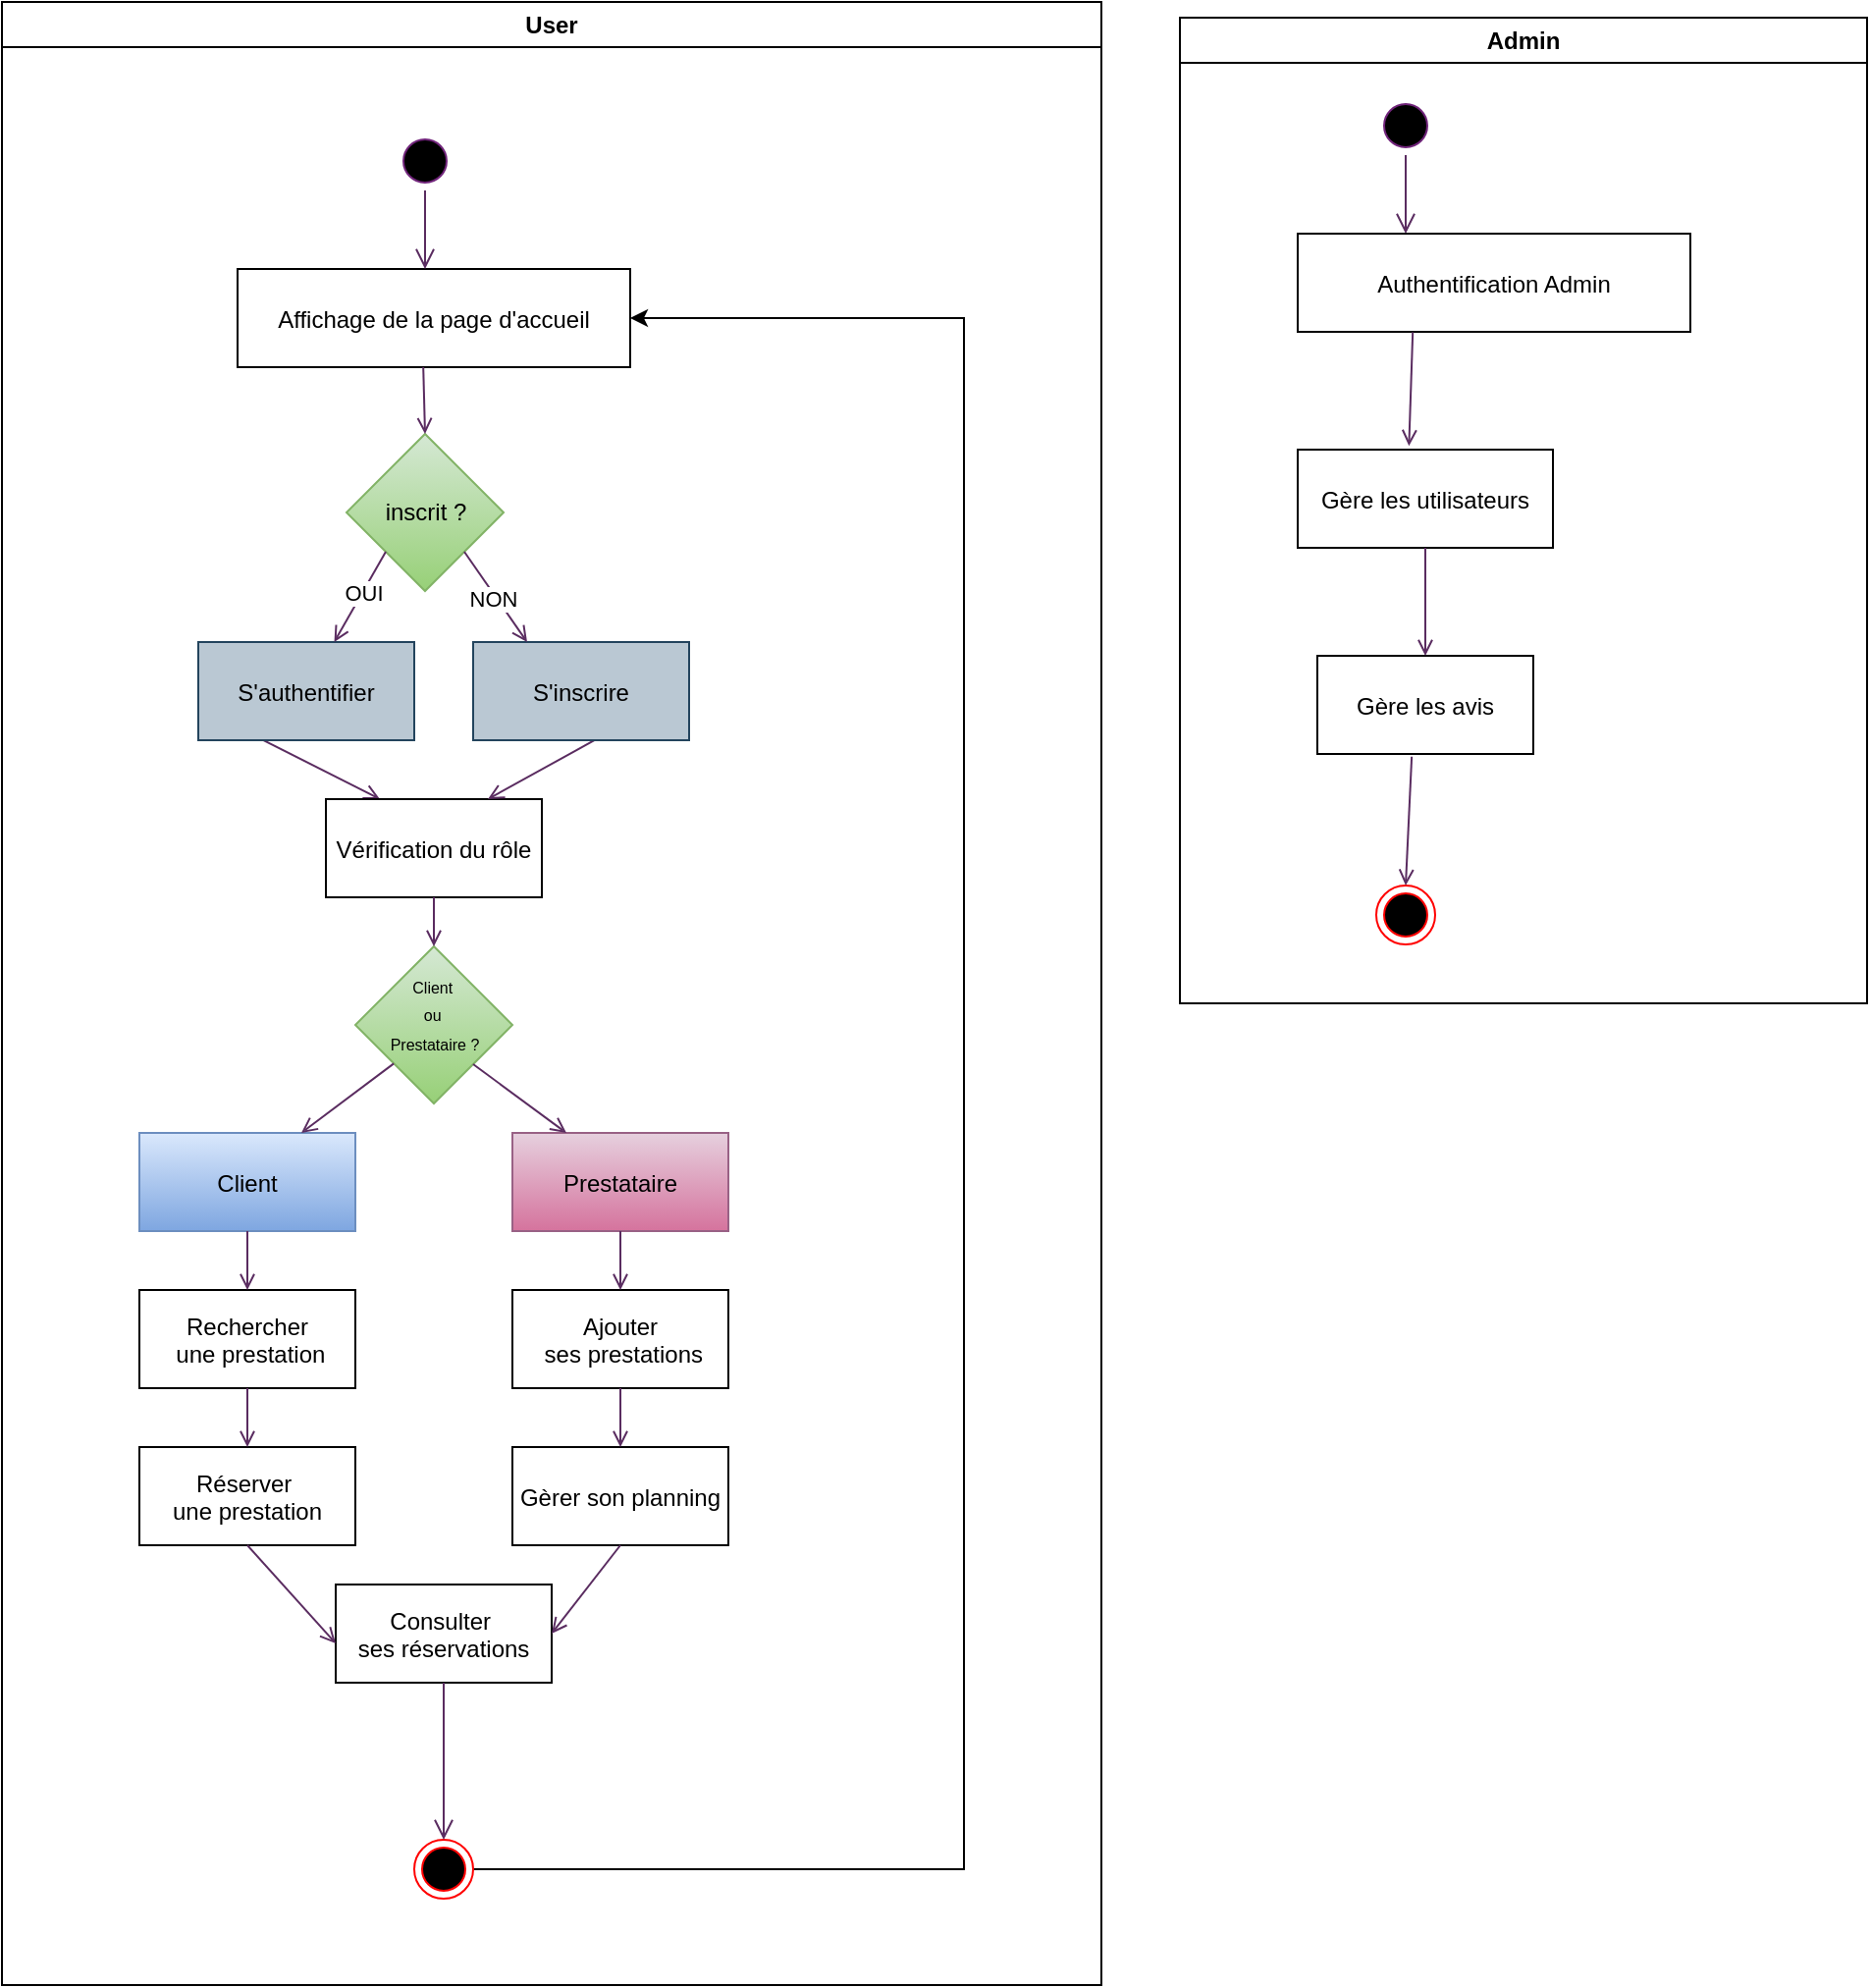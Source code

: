 <mxfile version="26.0.16">
  <diagram name="Page-1" id="e7e014a7-5840-1c2e-5031-d8a46d1fe8dd">
    <mxGraphModel dx="434" dy="209" grid="1" gridSize="10" guides="1" tooltips="1" connect="1" arrows="1" fold="1" page="1" pageScale="1" pageWidth="1169" pageHeight="826" background="none" math="0" shadow="0">
      <root>
        <mxCell id="0" />
        <mxCell id="1" parent="0" />
        <mxCell id="2" value="User" style="swimlane;whiteSpace=wrap;startSize=23;container=0;" parent="1" vertex="1">
          <mxGeometry x="70" y="120" width="560" height="1010" as="geometry" />
        </mxCell>
        <mxCell id="DCLI6a6yuXCAleuS0Zk2-59" value="" style="endArrow=open;strokeColor=light-dark(#5a2c60, #ff9090);endFill=1;rounded=0;exitX=0.28;exitY=0.976;exitDx=0;exitDy=0;exitPerimeter=0;entryX=0.25;entryY=0;entryDx=0;entryDy=0;" parent="2" source="10" target="DCLI6a6yuXCAleuS0Zk2-61" edge="1">
          <mxGeometry relative="1" as="geometry">
            <mxPoint x="130" y="376" as="sourcePoint" />
            <mxPoint x="130" y="416" as="targetPoint" />
          </mxGeometry>
        </mxCell>
        <mxCell id="DCLI6a6yuXCAleuS0Zk2-61" value="Vérification du rôle" style="container=0;" parent="2" vertex="1">
          <mxGeometry x="165" y="406" width="110" height="50" as="geometry" />
        </mxCell>
        <mxCell id="DCLI6a6yuXCAleuS0Zk2-62" value="" style="endArrow=open;strokeColor=light-dark(#5a2c60, #ff9090);endFill=1;rounded=0;exitX=0.581;exitY=0.977;exitDx=0;exitDy=0;exitPerimeter=0;entryX=0.75;entryY=0;entryDx=0;entryDy=0;" parent="2" source="DCLI6a6yuXCAleuS0Zk2-58" target="DCLI6a6yuXCAleuS0Zk2-61" edge="1">
          <mxGeometry relative="1" as="geometry">
            <mxPoint x="310" y="427" as="sourcePoint" />
            <mxPoint x="310" y="406" as="targetPoint" />
          </mxGeometry>
        </mxCell>
        <mxCell id="DCLI6a6yuXCAleuS0Zk2-54" value="inscrit ?" style="rhombus;whiteSpace=wrap;html=1;container=0;fillColor=#d5e8d4;strokeColor=#82b366;gradientColor=#97d077;" parent="2" vertex="1">
          <mxGeometry x="175.5" y="220" width="80" height="80" as="geometry" />
        </mxCell>
        <mxCell id="10" value="S&#39;authentifier" style="container=0;fillColor=#bac8d3;strokeColor=#23445d;" parent="2" vertex="1">
          <mxGeometry x="100" y="326" width="110" height="50" as="geometry" />
        </mxCell>
        <mxCell id="11" value="" style="endArrow=open;strokeColor=light-dark(#5a2c60, #ff9090);endFill=1;rounded=0;exitX=0;exitY=1;exitDx=0;exitDy=0;" parent="2" source="DCLI6a6yuXCAleuS0Zk2-54" target="10" edge="1">
          <mxGeometry relative="1" as="geometry">
            <mxPoint x="168.81" y="294.0" as="sourcePoint" />
          </mxGeometry>
        </mxCell>
        <mxCell id="DCLI6a6yuXCAleuS0Zk2-56" value="OUI" style="edgeLabel;html=1;align=center;verticalAlign=middle;resizable=0;points=[];container=0;" parent="11" vertex="1" connectable="0">
          <mxGeometry x="-0.029" y="1" relative="1" as="geometry">
            <mxPoint y="-2" as="offset" />
          </mxGeometry>
        </mxCell>
        <mxCell id="DCLI6a6yuXCAleuS0Zk2-58" value="S&#39;inscrire" style="container=0;fillColor=#bac8d3;strokeColor=#23445d;" parent="2" vertex="1">
          <mxGeometry x="240" y="326" width="110" height="50" as="geometry" />
        </mxCell>
        <mxCell id="DCLI6a6yuXCAleuS0Zk2-55" value="" style="endArrow=open;strokeColor=light-dark(#5a2c60, #ff9090);endFill=1;rounded=0;exitX=1;exitY=1;exitDx=0;exitDy=0;entryX=0.25;entryY=0;entryDx=0;entryDy=0;" parent="2" source="DCLI6a6yuXCAleuS0Zk2-54" target="DCLI6a6yuXCAleuS0Zk2-58" edge="1">
          <mxGeometry relative="1" as="geometry">
            <mxPoint x="267" y="326" as="sourcePoint" />
            <mxPoint x="305.5" y="376" as="targetPoint" />
          </mxGeometry>
        </mxCell>
        <mxCell id="DCLI6a6yuXCAleuS0Zk2-57" value="NON" style="edgeLabel;html=1;align=center;verticalAlign=middle;resizable=0;points=[];container=0;" parent="DCLI6a6yuXCAleuS0Zk2-55" vertex="1" connectable="0">
          <mxGeometry x="-0.017" y="-2" relative="1" as="geometry">
            <mxPoint as="offset" />
          </mxGeometry>
        </mxCell>
        <mxCell id="DCLI6a6yuXCAleuS0Zk2-67" value="" style="rhombus;whiteSpace=wrap;html=1;container=0;fillColor=#d5e8d4;gradientColor=#97d077;strokeColor=#82b366;" parent="2" vertex="1">
          <mxGeometry x="180" y="481" width="80" height="80" as="geometry" />
        </mxCell>
        <mxCell id="DCLI6a6yuXCAleuS0Zk2-68" value="" style="endArrow=open;strokeColor=light-dark(#5a2c60, #ff9090);endFill=1;rounded=0;exitX=0.5;exitY=1;exitDx=0;exitDy=0;entryX=0.5;entryY=0;entryDx=0;entryDy=0;" parent="2" source="DCLI6a6yuXCAleuS0Zk2-61" target="DCLI6a6yuXCAleuS0Zk2-67" edge="1">
          <mxGeometry relative="1" as="geometry">
            <mxPoint x="318" y="386" as="sourcePoint" />
            <mxPoint x="320" y="426" as="targetPoint" />
          </mxGeometry>
        </mxCell>
        <mxCell id="DCLI6a6yuXCAleuS0Zk2-66" value="&lt;font style=&quot;font-size: 8px;&quot;&gt;Client&amp;nbsp;&lt;/font&gt;&lt;div&gt;&lt;font style=&quot;font-size: 8px;&quot;&gt;ou&amp;nbsp;&lt;/font&gt;&lt;/div&gt;&lt;div&gt;&lt;font style=&quot;font-size: 8px;&quot;&gt;Prestataire ?&lt;/font&gt;&lt;/div&gt;" style="text;html=1;align=center;verticalAlign=middle;whiteSpace=wrap;rounded=0;" parent="2" vertex="1">
          <mxGeometry x="187.75" y="490" width="64.5" height="50" as="geometry" />
        </mxCell>
        <mxCell id="7" value="Affichage de la page d&#39;accueil" style="container=0;" parent="2" vertex="1">
          <mxGeometry x="120" y="136" width="200" height="50" as="geometry" />
        </mxCell>
        <mxCell id="9" value="" style="endArrow=open;strokeColor=light-dark(#5a2c60, #ff9090);endFill=1;rounded=0;exitX=0.473;exitY=1;exitDx=0;exitDy=0;exitPerimeter=0;entryX=0.5;entryY=0;entryDx=0;entryDy=0;" parent="2" source="7" target="DCLI6a6yuXCAleuS0Zk2-54" edge="1">
          <mxGeometry relative="1" as="geometry">
            <mxPoint x="229" y="216" as="targetPoint" />
          </mxGeometry>
        </mxCell>
        <mxCell id="5" value="" style="ellipse;shape=startState;fillColor=#000000;strokeColor=light-dark(#70247a, #FF9090);container=0;" parent="2" vertex="1">
          <mxGeometry x="200.5" y="66" width="30" height="30" as="geometry" />
        </mxCell>
        <mxCell id="6" value="" style="edgeStyle=elbowEdgeStyle;elbow=horizontal;verticalAlign=bottom;endArrow=open;endSize=8;strokeColor=light-dark(#5a2c60, #ff9090);endFill=1;rounded=0" parent="2" source="5" target="7" edge="1">
          <mxGeometry x="160" y="64" as="geometry">
            <mxPoint x="175" y="134" as="targetPoint" />
          </mxGeometry>
        </mxCell>
        <mxCell id="DCLI6a6yuXCAleuS0Zk2-86" style="edgeStyle=elbowEdgeStyle;rounded=0;orthogonalLoop=1;jettySize=auto;html=1;exitX=1;exitY=0.5;exitDx=0;exitDy=0;elbow=vertical;entryX=1;entryY=0.5;entryDx=0;entryDy=0;" parent="2" source="DCLI6a6yuXCAleuS0Zk2-41" target="7" edge="1">
          <mxGeometry relative="1" as="geometry">
            <mxPoint x="460" y="156" as="targetPoint" />
            <Array as="points">
              <mxPoint x="490" y="556" />
            </Array>
          </mxGeometry>
        </mxCell>
        <mxCell id="DCLI6a6yuXCAleuS0Zk2-41" value="" style="ellipse;html=1;shape=endState;fillColor=#000000;strokeColor=#ff0000;container=0;" parent="2" vertex="1">
          <mxGeometry x="210" y="936" width="30" height="30" as="geometry" />
        </mxCell>
        <mxCell id="DCLI6a6yuXCAleuS0Zk2-69" value="Client" style="container=0;fillColor=#dae8fc;gradientColor=#7ea6e0;strokeColor=#6c8ebf;" parent="2" vertex="1">
          <mxGeometry x="70" y="576" width="110" height="50" as="geometry" />
        </mxCell>
        <mxCell id="DCLI6a6yuXCAleuS0Zk2-70" value="Prestataire" style="container=0;fillColor=#e6d0de;gradientColor=#d5739d;strokeColor=#996185;" parent="2" vertex="1">
          <mxGeometry x="260" y="576" width="110" height="50" as="geometry" />
        </mxCell>
        <mxCell id="DCLI6a6yuXCAleuS0Zk2-71" value="Rechercher&#xa; une prestation" style="container=0;" parent="2" vertex="1">
          <mxGeometry x="70" y="656" width="110" height="50" as="geometry" />
        </mxCell>
        <mxCell id="DCLI6a6yuXCAleuS0Zk2-72" value="Ajouter&#xa; ses prestations" style="container=0;" parent="2" vertex="1">
          <mxGeometry x="260" y="656" width="110" height="50" as="geometry" />
        </mxCell>
        <mxCell id="DCLI6a6yuXCAleuS0Zk2-73" value="Réserver &#xa;une prestation" style="container=0;" parent="2" vertex="1">
          <mxGeometry x="70" y="736" width="110" height="50" as="geometry" />
        </mxCell>
        <mxCell id="DCLI6a6yuXCAleuS0Zk2-74" value="Gèrer son planning" style="container=0;" parent="2" vertex="1">
          <mxGeometry x="260" y="736" width="110" height="50" as="geometry" />
        </mxCell>
        <mxCell id="DCLI6a6yuXCAleuS0Zk2-75" value="Consulter &#xa;ses réservations" style="container=0;" parent="2" vertex="1">
          <mxGeometry x="170" y="806" width="110" height="50" as="geometry" />
        </mxCell>
        <mxCell id="DCLI6a6yuXCAleuS0Zk2-77" value="" style="endArrow=open;strokeColor=light-dark(#5a2c60, #ff9090);endFill=1;rounded=0;exitX=0.183;exitY=1.014;exitDx=0;exitDy=0;entryX=0.75;entryY=0;entryDx=0;entryDy=0;exitPerimeter=0;" parent="2" source="DCLI6a6yuXCAleuS0Zk2-66" target="DCLI6a6yuXCAleuS0Zk2-69" edge="1">
          <mxGeometry relative="1" as="geometry">
            <mxPoint x="230" y="466" as="sourcePoint" />
            <mxPoint x="230" y="491" as="targetPoint" />
          </mxGeometry>
        </mxCell>
        <mxCell id="DCLI6a6yuXCAleuS0Zk2-78" value="" style="endArrow=open;strokeColor=light-dark(#5a2c60, #ff9090);endFill=1;rounded=0;exitX=1;exitY=1;exitDx=0;exitDy=0;entryX=0.25;entryY=0;entryDx=0;entryDy=0;" parent="2" source="DCLI6a6yuXCAleuS0Zk2-67" target="DCLI6a6yuXCAleuS0Zk2-70" edge="1">
          <mxGeometry relative="1" as="geometry">
            <mxPoint x="210" y="551" as="sourcePoint" />
            <mxPoint x="163" y="586" as="targetPoint" />
          </mxGeometry>
        </mxCell>
        <mxCell id="DCLI6a6yuXCAleuS0Zk2-79" value="" style="endArrow=open;strokeColor=light-dark(#5a2c60, #ff9090);endFill=1;rounded=0;exitX=0.5;exitY=1;exitDx=0;exitDy=0;entryX=0.5;entryY=0;entryDx=0;entryDy=0;" parent="2" source="DCLI6a6yuXCAleuS0Zk2-69" target="DCLI6a6yuXCAleuS0Zk2-71" edge="1">
          <mxGeometry relative="1" as="geometry">
            <mxPoint x="210" y="551" as="sourcePoint" />
            <mxPoint x="163" y="586" as="targetPoint" />
          </mxGeometry>
        </mxCell>
        <mxCell id="DCLI6a6yuXCAleuS0Zk2-80" value="" style="endArrow=open;strokeColor=light-dark(#5a2c60, #ff9090);endFill=1;rounded=0;exitX=0.5;exitY=1;exitDx=0;exitDy=0;entryX=0.5;entryY=0;entryDx=0;entryDy=0;" parent="2" source="DCLI6a6yuXCAleuS0Zk2-71" target="DCLI6a6yuXCAleuS0Zk2-73" edge="1">
          <mxGeometry relative="1" as="geometry">
            <mxPoint x="135" y="636" as="sourcePoint" />
            <mxPoint x="135" y="666" as="targetPoint" />
          </mxGeometry>
        </mxCell>
        <mxCell id="DCLI6a6yuXCAleuS0Zk2-81" value="" style="endArrow=open;strokeColor=light-dark(#5a2c60, #ff9090);endFill=1;rounded=0;exitX=0.5;exitY=1;exitDx=0;exitDy=0;entryX=0;entryY=0.6;entryDx=0;entryDy=0;entryPerimeter=0;" parent="2" source="DCLI6a6yuXCAleuS0Zk2-73" target="DCLI6a6yuXCAleuS0Zk2-75" edge="1">
          <mxGeometry relative="1" as="geometry">
            <mxPoint x="145" y="646" as="sourcePoint" />
            <mxPoint x="145" y="676" as="targetPoint" />
          </mxGeometry>
        </mxCell>
        <mxCell id="DCLI6a6yuXCAleuS0Zk2-82" value="" style="endArrow=open;strokeColor=light-dark(#5a2c60, #ff9090);endFill=1;rounded=0;exitX=0.5;exitY=1;exitDx=0;exitDy=0;" parent="2" source="DCLI6a6yuXCAleuS0Zk2-70" target="DCLI6a6yuXCAleuS0Zk2-72" edge="1">
          <mxGeometry relative="1" as="geometry">
            <mxPoint x="155" y="656" as="sourcePoint" />
            <mxPoint x="155" y="686" as="targetPoint" />
          </mxGeometry>
        </mxCell>
        <mxCell id="DCLI6a6yuXCAleuS0Zk2-83" value="" style="endArrow=open;strokeColor=light-dark(#5a2c60, #ff9090);endFill=1;rounded=0;exitX=0.5;exitY=1;exitDx=0;exitDy=0;entryX=0.5;entryY=0;entryDx=0;entryDy=0;" parent="2" source="DCLI6a6yuXCAleuS0Zk2-72" target="DCLI6a6yuXCAleuS0Zk2-74" edge="1">
          <mxGeometry relative="1" as="geometry">
            <mxPoint x="325" y="636" as="sourcePoint" />
            <mxPoint x="325" y="666" as="targetPoint" />
          </mxGeometry>
        </mxCell>
        <mxCell id="DCLI6a6yuXCAleuS0Zk2-84" value="" style="endArrow=open;strokeColor=light-dark(#5a2c60, #ff9090);endFill=1;rounded=0;exitX=0.5;exitY=1;exitDx=0;exitDy=0;entryX=1;entryY=0.5;entryDx=0;entryDy=0;" parent="2" source="DCLI6a6yuXCAleuS0Zk2-74" target="DCLI6a6yuXCAleuS0Zk2-75" edge="1">
          <mxGeometry relative="1" as="geometry">
            <mxPoint x="135" y="796" as="sourcePoint" />
            <mxPoint x="180" y="846" as="targetPoint" />
          </mxGeometry>
        </mxCell>
        <mxCell id="DCLI6a6yuXCAleuS0Zk2-85" value="" style="edgeStyle=elbowEdgeStyle;elbow=horizontal;verticalAlign=bottom;endArrow=open;endSize=8;strokeColor=light-dark(#5a2c60, #ff9090);endFill=1;rounded=0;exitX=0.5;exitY=1;exitDx=0;exitDy=0;entryX=0.5;entryY=0;entryDx=0;entryDy=0;" parent="2" source="DCLI6a6yuXCAleuS0Zk2-75" target="DCLI6a6yuXCAleuS0Zk2-41" edge="1">
          <mxGeometry x="100" y="-40" as="geometry">
            <mxPoint x="230.5" y="916" as="targetPoint" />
            <mxPoint x="230.5" y="876" as="sourcePoint" />
          </mxGeometry>
        </mxCell>
        <mxCell id="DCLI6a6yuXCAleuS0Zk2-43" value="Admin" style="swimlane;whiteSpace=wrap" parent="1" vertex="1">
          <mxGeometry x="670" y="128" width="350" height="502" as="geometry" />
        </mxCell>
        <mxCell id="DCLI6a6yuXCAleuS0Zk2-44" value="" style="ellipse;shape=startState;fillColor=#000000;strokeColor=light-dark(#70247a, #FF9090);" parent="DCLI6a6yuXCAleuS0Zk2-43" vertex="1">
          <mxGeometry x="100" y="40" width="30" height="30" as="geometry" />
        </mxCell>
        <mxCell id="DCLI6a6yuXCAleuS0Zk2-45" value="" style="edgeStyle=elbowEdgeStyle;elbow=horizontal;verticalAlign=bottom;endArrow=open;endSize=8;strokeColor=light-dark(#5a2c60, #ff9090);endFill=1;rounded=0" parent="DCLI6a6yuXCAleuS0Zk2-43" source="DCLI6a6yuXCAleuS0Zk2-44" target="DCLI6a6yuXCAleuS0Zk2-46" edge="1">
          <mxGeometry x="100" y="40" as="geometry">
            <mxPoint x="115" y="110" as="targetPoint" />
          </mxGeometry>
        </mxCell>
        <mxCell id="DCLI6a6yuXCAleuS0Zk2-46" value="Authentification Admin" style="" parent="DCLI6a6yuXCAleuS0Zk2-43" vertex="1">
          <mxGeometry x="60" y="110" width="200" height="50" as="geometry" />
        </mxCell>
        <mxCell id="DCLI6a6yuXCAleuS0Zk2-47" value="Gère les utilisateurs" style="" parent="DCLI6a6yuXCAleuS0Zk2-43" vertex="1">
          <mxGeometry x="60" y="220" width="130" height="50" as="geometry" />
        </mxCell>
        <mxCell id="DCLI6a6yuXCAleuS0Zk2-48" value="" style="endArrow=open;strokeColor=light-dark(#5a2c60, #ff9090);endFill=1;rounded=0;exitX=0.293;exitY=1.004;exitDx=0;exitDy=0;exitPerimeter=0;entryX=0.436;entryY=-0.038;entryDx=0;entryDy=0;entryPerimeter=0;" parent="DCLI6a6yuXCAleuS0Zk2-43" source="DCLI6a6yuXCAleuS0Zk2-46" target="DCLI6a6yuXCAleuS0Zk2-47" edge="1">
          <mxGeometry relative="1" as="geometry" />
        </mxCell>
        <mxCell id="DCLI6a6yuXCAleuS0Zk2-49" value="Gère les avis" style="" parent="DCLI6a6yuXCAleuS0Zk2-43" vertex="1">
          <mxGeometry x="70" y="325" width="110" height="50" as="geometry" />
        </mxCell>
        <mxCell id="DCLI6a6yuXCAleuS0Zk2-50" value="" style="endArrow=open;strokeColor=light-dark(#5a2c60, #ff9090);endFill=1;rounded=0" parent="DCLI6a6yuXCAleuS0Zk2-43" source="DCLI6a6yuXCAleuS0Zk2-47" target="DCLI6a6yuXCAleuS0Zk2-49" edge="1">
          <mxGeometry relative="1" as="geometry" />
        </mxCell>
        <mxCell id="DCLI6a6yuXCAleuS0Zk2-51" value="" style="ellipse;html=1;shape=endState;fillColor=#000000;strokeColor=#ff0000;" parent="DCLI6a6yuXCAleuS0Zk2-43" vertex="1">
          <mxGeometry x="100" y="442" width="30" height="30" as="geometry" />
        </mxCell>
        <mxCell id="DCLI6a6yuXCAleuS0Zk2-52" value="" style="endArrow=open;strokeColor=light-dark(#5a2c60, #ff9090);endFill=1;rounded=0;exitX=0.437;exitY=1.027;exitDx=0;exitDy=0;exitPerimeter=0;entryX=0.5;entryY=0;entryDx=0;entryDy=0;" parent="DCLI6a6yuXCAleuS0Zk2-43" source="DCLI6a6yuXCAleuS0Zk2-49" target="DCLI6a6yuXCAleuS0Zk2-51" edge="1">
          <mxGeometry relative="1" as="geometry">
            <mxPoint x="118" y="462" as="sourcePoint" />
            <mxPoint x="112" y="517" as="targetPoint" />
          </mxGeometry>
        </mxCell>
      </root>
    </mxGraphModel>
  </diagram>
</mxfile>
